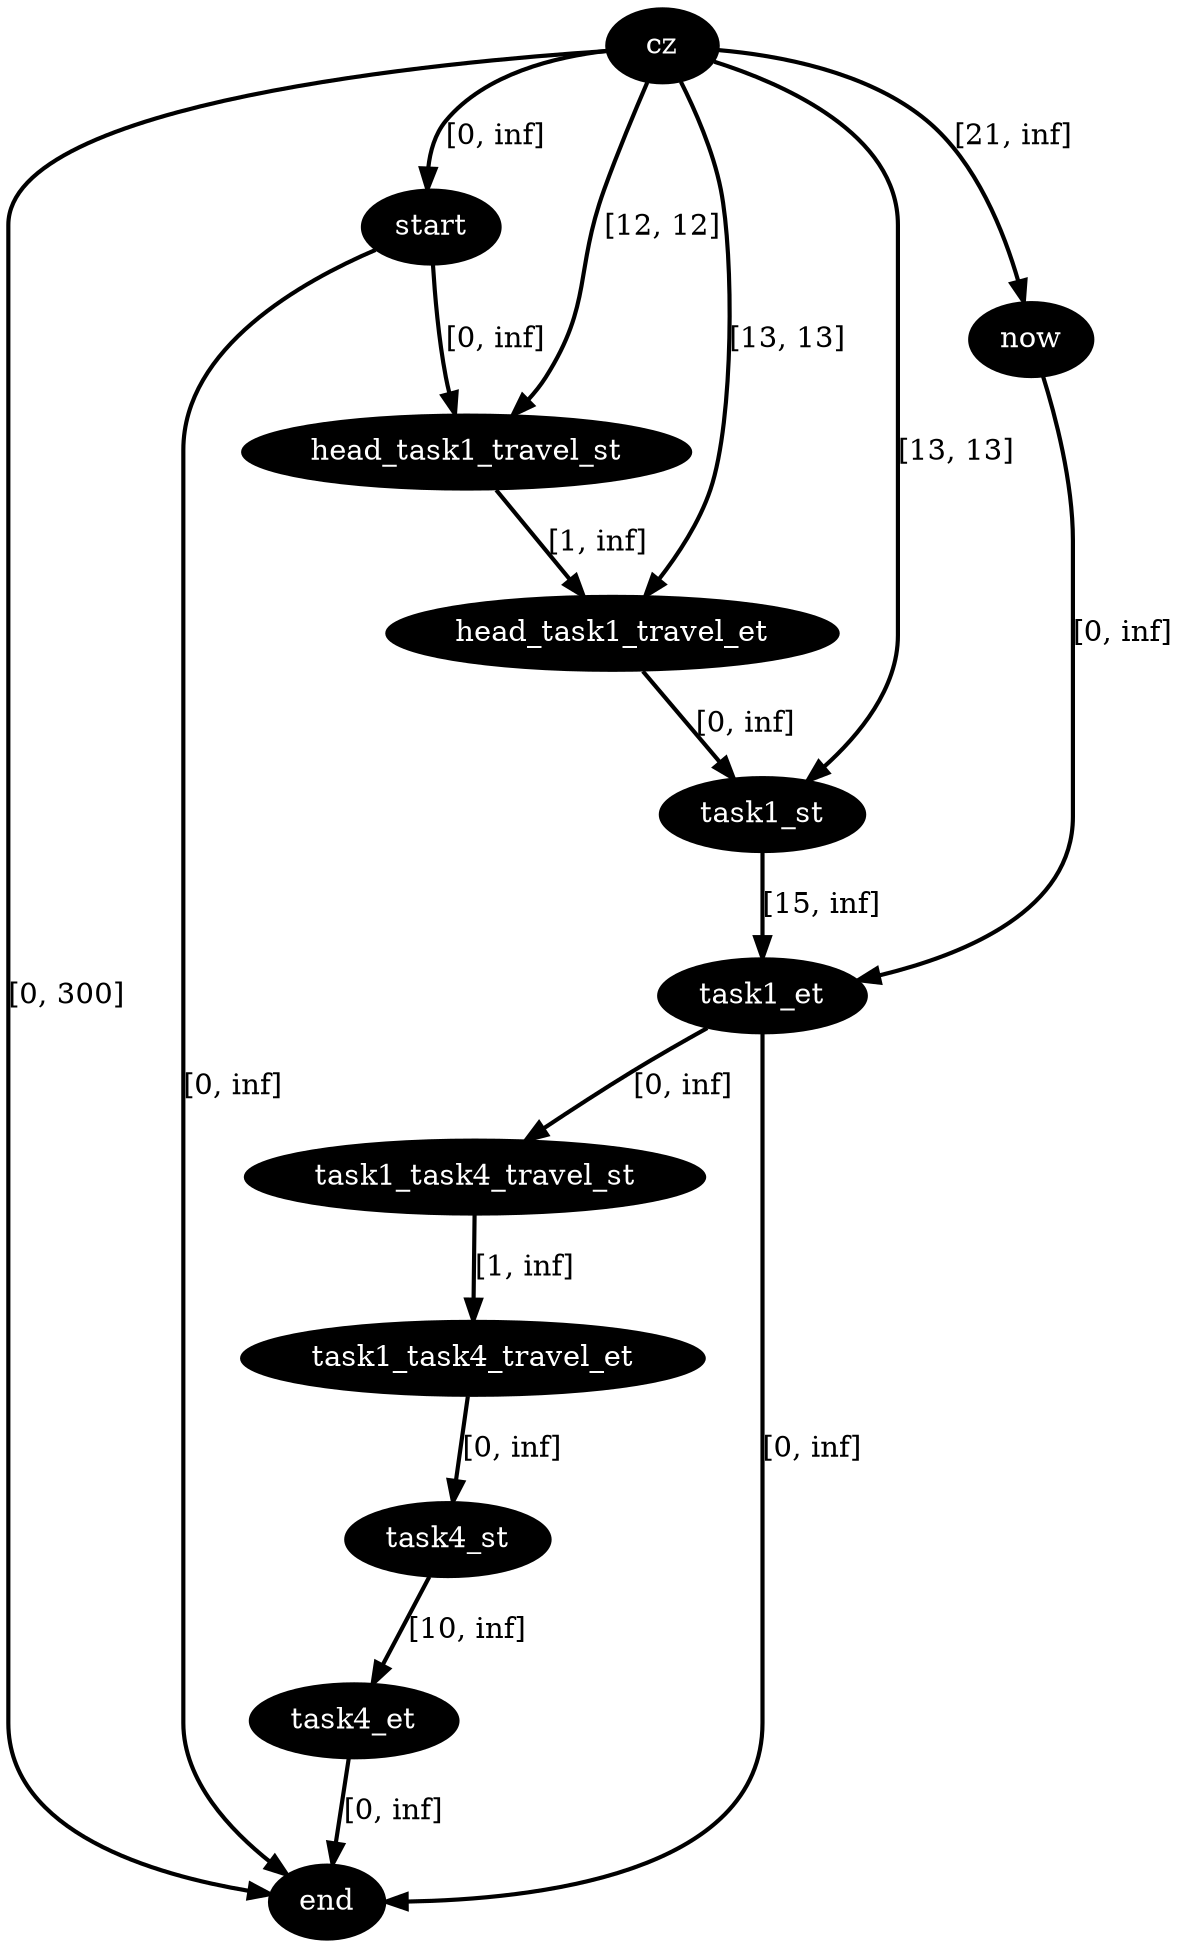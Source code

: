 digraph plan {
0[label="cz",style=filled,fillcolor=black,fontcolor=white];
1[label="start",style=filled,fillcolor=black,fontcolor=white];
2[label="now",style=filled,fillcolor=black,fontcolor=white];
3[label="end",style=filled,fillcolor=black,fontcolor=white];
6[label="head_task1_travel_st",style=filled,fillcolor=black,fontcolor=white];
7[label="head_task1_travel_et",style=filled,fillcolor=black,fontcolor=white];
8[label="task1_st",style=filled,fillcolor=black,fontcolor=white];
9[label="task1_et",style=filled,fillcolor=black,fontcolor=white];
16[label="task1_task4_travel_st",style=filled,fillcolor=black,fontcolor=white];
17[label="task1_task4_travel_et",style=filled,fillcolor=black,fontcolor=white];
18[label="task4_st",style=filled,fillcolor=black,fontcolor=white];
19[label="task4_et",style=filled,fillcolor=black,fontcolor=white];
"0"->"1"[label="[0, inf]",penwidth=2,color=black];
"0"->"3"[label="[0, 300]",penwidth=2,color=black];
"6"->"7"[label="[1, inf]",penwidth=2,color=black];
"0"->"7"[label="[13, 13]",penwidth=2,color=black];
"1"->"6"[label="[0, inf]",penwidth=2,color=black];
"0"->"6"[label="[12, 12]",penwidth=2,color=black];
"0"->"2"[label="[21, inf]",penwidth=2,color=black];
"2"->"9"[label="[0, inf]",penwidth=2,color=black];
"1"->"3"[label="[0, inf]",penwidth=2,color=black];
"9"->"3"[label="[0, inf]",penwidth=2,color=black];
"0"->"8"[label="[13, 13]",penwidth=2,color=black];
"16"->"17"[label="[1, inf]",penwidth=2,color=black];
"9"->"16"[label="[0, inf]",penwidth=2,color=black];
"8"->"9"[label="[15, inf]",penwidth=2,color=black];
"7"->"8"[label="[0, inf]",penwidth=2,color=black];
"19"->"3"[label="[0, inf]",penwidth=2,color=black];
"18"->"19"[label="[10, inf]",penwidth=2,color=black];
"17"->"18"[label="[0, inf]",penwidth=2,color=black];
}
